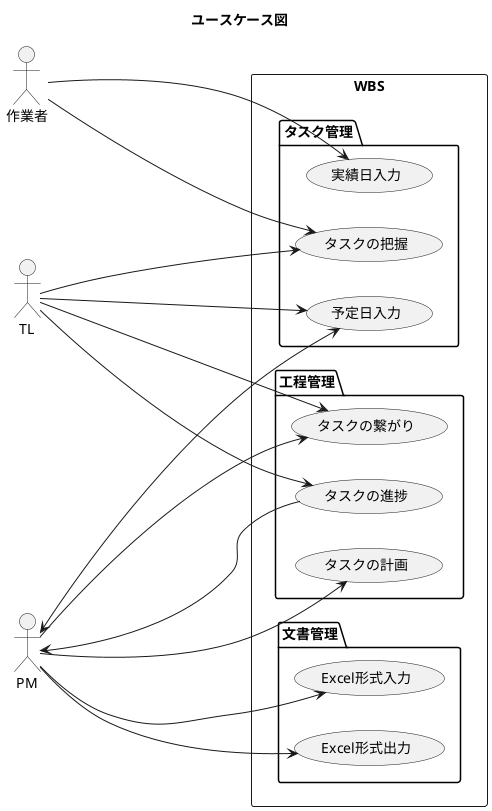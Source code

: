 
@startuml

title ユースケース図
left to right direction
actor "作業者" as worker
actor "TL" as tl
actor "PM" as pm
rectangle "WBS"{
    package "工程管理" {
        usecase "タスクの計画" as task_list
        usecase "タスクの繋がり" as task_link
        usecase "タスクの進捗" as task_progress
    }
    package "タスク管理" {
        usecase "タスクの把握" as task_remaining
        usecase "予定日入力" as task_plan
        usecase "実績日入力" as task_achieve
    }
    package "文書管理" {
        usecase "Excel形式入力" as excel_imp
        usecase "Excel形式出力" as excel_exp
    }
}
pm ---> excel_imp
pm ---> excel_exp

pm -----> task_list
pm -----> task_link
pm <----- task_progress
tl -----> task_link
tl -----> task_progress

pm <----> task_plan
tl -----> task_plan
tl -----> task_remaining

worker -----> task_remaining
worker -----> task_achieve

@enduml